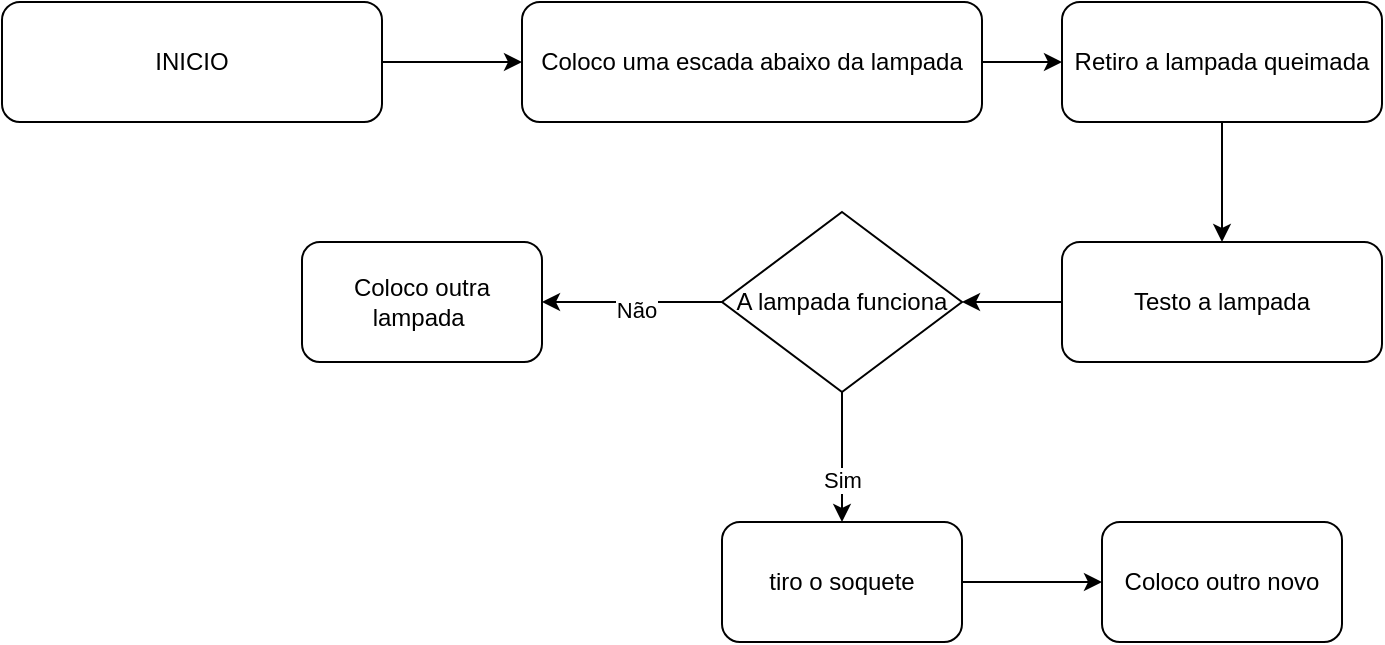 <mxfile version="22.1.7" type="github">
  <diagram id="C5RBs43oDa-KdzZeNtuy" name="Page-1">
    <mxGraphModel dx="839" dy="477" grid="1" gridSize="10" guides="1" tooltips="1" connect="1" arrows="1" fold="1" page="1" pageScale="1" pageWidth="827" pageHeight="1169" math="0" shadow="0">
      <root>
        <mxCell id="WIyWlLk6GJQsqaUBKTNV-0" />
        <mxCell id="WIyWlLk6GJQsqaUBKTNV-1" parent="WIyWlLk6GJQsqaUBKTNV-0" />
        <mxCell id="LRNALNMM1zuNrJks6vws-12" style="edgeStyle=orthogonalEdgeStyle;rounded=0;orthogonalLoop=1;jettySize=auto;html=1;entryX=0;entryY=0.5;entryDx=0;entryDy=0;" edge="1" parent="WIyWlLk6GJQsqaUBKTNV-1" source="LRNALNMM1zuNrJks6vws-0" target="LRNALNMM1zuNrJks6vws-1">
          <mxGeometry relative="1" as="geometry" />
        </mxCell>
        <mxCell id="LRNALNMM1zuNrJks6vws-0" value="INICIO" style="rounded=1;whiteSpace=wrap;html=1;" vertex="1" parent="WIyWlLk6GJQsqaUBKTNV-1">
          <mxGeometry x="130" y="160" width="190" height="60" as="geometry" />
        </mxCell>
        <mxCell id="LRNALNMM1zuNrJks6vws-13" style="edgeStyle=orthogonalEdgeStyle;rounded=0;orthogonalLoop=1;jettySize=auto;html=1;" edge="1" parent="WIyWlLk6GJQsqaUBKTNV-1" source="LRNALNMM1zuNrJks6vws-1" target="LRNALNMM1zuNrJks6vws-3">
          <mxGeometry relative="1" as="geometry" />
        </mxCell>
        <mxCell id="LRNALNMM1zuNrJks6vws-1" value="Coloco uma escada abaixo da lampada" style="rounded=1;whiteSpace=wrap;html=1;" vertex="1" parent="WIyWlLk6GJQsqaUBKTNV-1">
          <mxGeometry x="390" y="160" width="230" height="60" as="geometry" />
        </mxCell>
        <mxCell id="LRNALNMM1zuNrJks6vws-14" style="edgeStyle=orthogonalEdgeStyle;rounded=0;orthogonalLoop=1;jettySize=auto;html=1;" edge="1" parent="WIyWlLk6GJQsqaUBKTNV-1" source="LRNALNMM1zuNrJks6vws-3" target="LRNALNMM1zuNrJks6vws-5">
          <mxGeometry relative="1" as="geometry" />
        </mxCell>
        <mxCell id="LRNALNMM1zuNrJks6vws-3" value="Retiro a lampada queimada" style="rounded=1;whiteSpace=wrap;html=1;" vertex="1" parent="WIyWlLk6GJQsqaUBKTNV-1">
          <mxGeometry x="660" y="160" width="160" height="60" as="geometry" />
        </mxCell>
        <mxCell id="LRNALNMM1zuNrJks6vws-15" style="edgeStyle=orthogonalEdgeStyle;rounded=0;orthogonalLoop=1;jettySize=auto;html=1;" edge="1" parent="WIyWlLk6GJQsqaUBKTNV-1" source="LRNALNMM1zuNrJks6vws-5" target="LRNALNMM1zuNrJks6vws-6">
          <mxGeometry relative="1" as="geometry" />
        </mxCell>
        <mxCell id="LRNALNMM1zuNrJks6vws-5" value="Testo a lampada" style="rounded=1;whiteSpace=wrap;html=1;" vertex="1" parent="WIyWlLk6GJQsqaUBKTNV-1">
          <mxGeometry x="660" y="280" width="160" height="60" as="geometry" />
        </mxCell>
        <mxCell id="LRNALNMM1zuNrJks6vws-7" value="Sim" style="edgeStyle=orthogonalEdgeStyle;rounded=0;orthogonalLoop=1;jettySize=auto;html=1;" edge="1" parent="WIyWlLk6GJQsqaUBKTNV-1" source="LRNALNMM1zuNrJks6vws-6">
          <mxGeometry x="-0.008" y="-10" relative="1" as="geometry">
            <mxPoint x="550" y="420" as="targetPoint" />
            <mxPoint y="1" as="offset" />
          </mxGeometry>
        </mxCell>
        <mxCell id="LRNALNMM1zuNrJks6vws-10" style="edgeStyle=orthogonalEdgeStyle;rounded=0;orthogonalLoop=1;jettySize=auto;html=1;" edge="1" parent="WIyWlLk6GJQsqaUBKTNV-1" source="LRNALNMM1zuNrJks6vws-6">
          <mxGeometry relative="1" as="geometry">
            <mxPoint x="400" y="310" as="targetPoint" />
          </mxGeometry>
        </mxCell>
        <mxCell id="LRNALNMM1zuNrJks6vws-16" value="Não" style="edgeLabel;html=1;align=center;verticalAlign=middle;resizable=0;points=[];" vertex="1" connectable="0" parent="LRNALNMM1zuNrJks6vws-10">
          <mxGeometry x="-0.05" y="4" relative="1" as="geometry">
            <mxPoint as="offset" />
          </mxGeometry>
        </mxCell>
        <mxCell id="LRNALNMM1zuNrJks6vws-6" value="A lampada funciona" style="rhombus;whiteSpace=wrap;html=1;" vertex="1" parent="WIyWlLk6GJQsqaUBKTNV-1">
          <mxGeometry x="490" y="265" width="120" height="90" as="geometry" />
        </mxCell>
        <mxCell id="LRNALNMM1zuNrJks6vws-17" style="edgeStyle=orthogonalEdgeStyle;rounded=0;orthogonalLoop=1;jettySize=auto;html=1;entryX=0;entryY=0.5;entryDx=0;entryDy=0;" edge="1" parent="WIyWlLk6GJQsqaUBKTNV-1" source="LRNALNMM1zuNrJks6vws-8" target="LRNALNMM1zuNrJks6vws-9">
          <mxGeometry relative="1" as="geometry" />
        </mxCell>
        <mxCell id="LRNALNMM1zuNrJks6vws-8" value="tiro o soquete" style="rounded=1;whiteSpace=wrap;html=1;" vertex="1" parent="WIyWlLk6GJQsqaUBKTNV-1">
          <mxGeometry x="490" y="420" width="120" height="60" as="geometry" />
        </mxCell>
        <mxCell id="LRNALNMM1zuNrJks6vws-9" value="Coloco outro novo" style="rounded=1;whiteSpace=wrap;html=1;" vertex="1" parent="WIyWlLk6GJQsqaUBKTNV-1">
          <mxGeometry x="680" y="420" width="120" height="60" as="geometry" />
        </mxCell>
        <mxCell id="LRNALNMM1zuNrJks6vws-11" value="Coloco outra lampada&amp;nbsp;" style="rounded=1;whiteSpace=wrap;html=1;" vertex="1" parent="WIyWlLk6GJQsqaUBKTNV-1">
          <mxGeometry x="280" y="280" width="120" height="60" as="geometry" />
        </mxCell>
      </root>
    </mxGraphModel>
  </diagram>
</mxfile>
